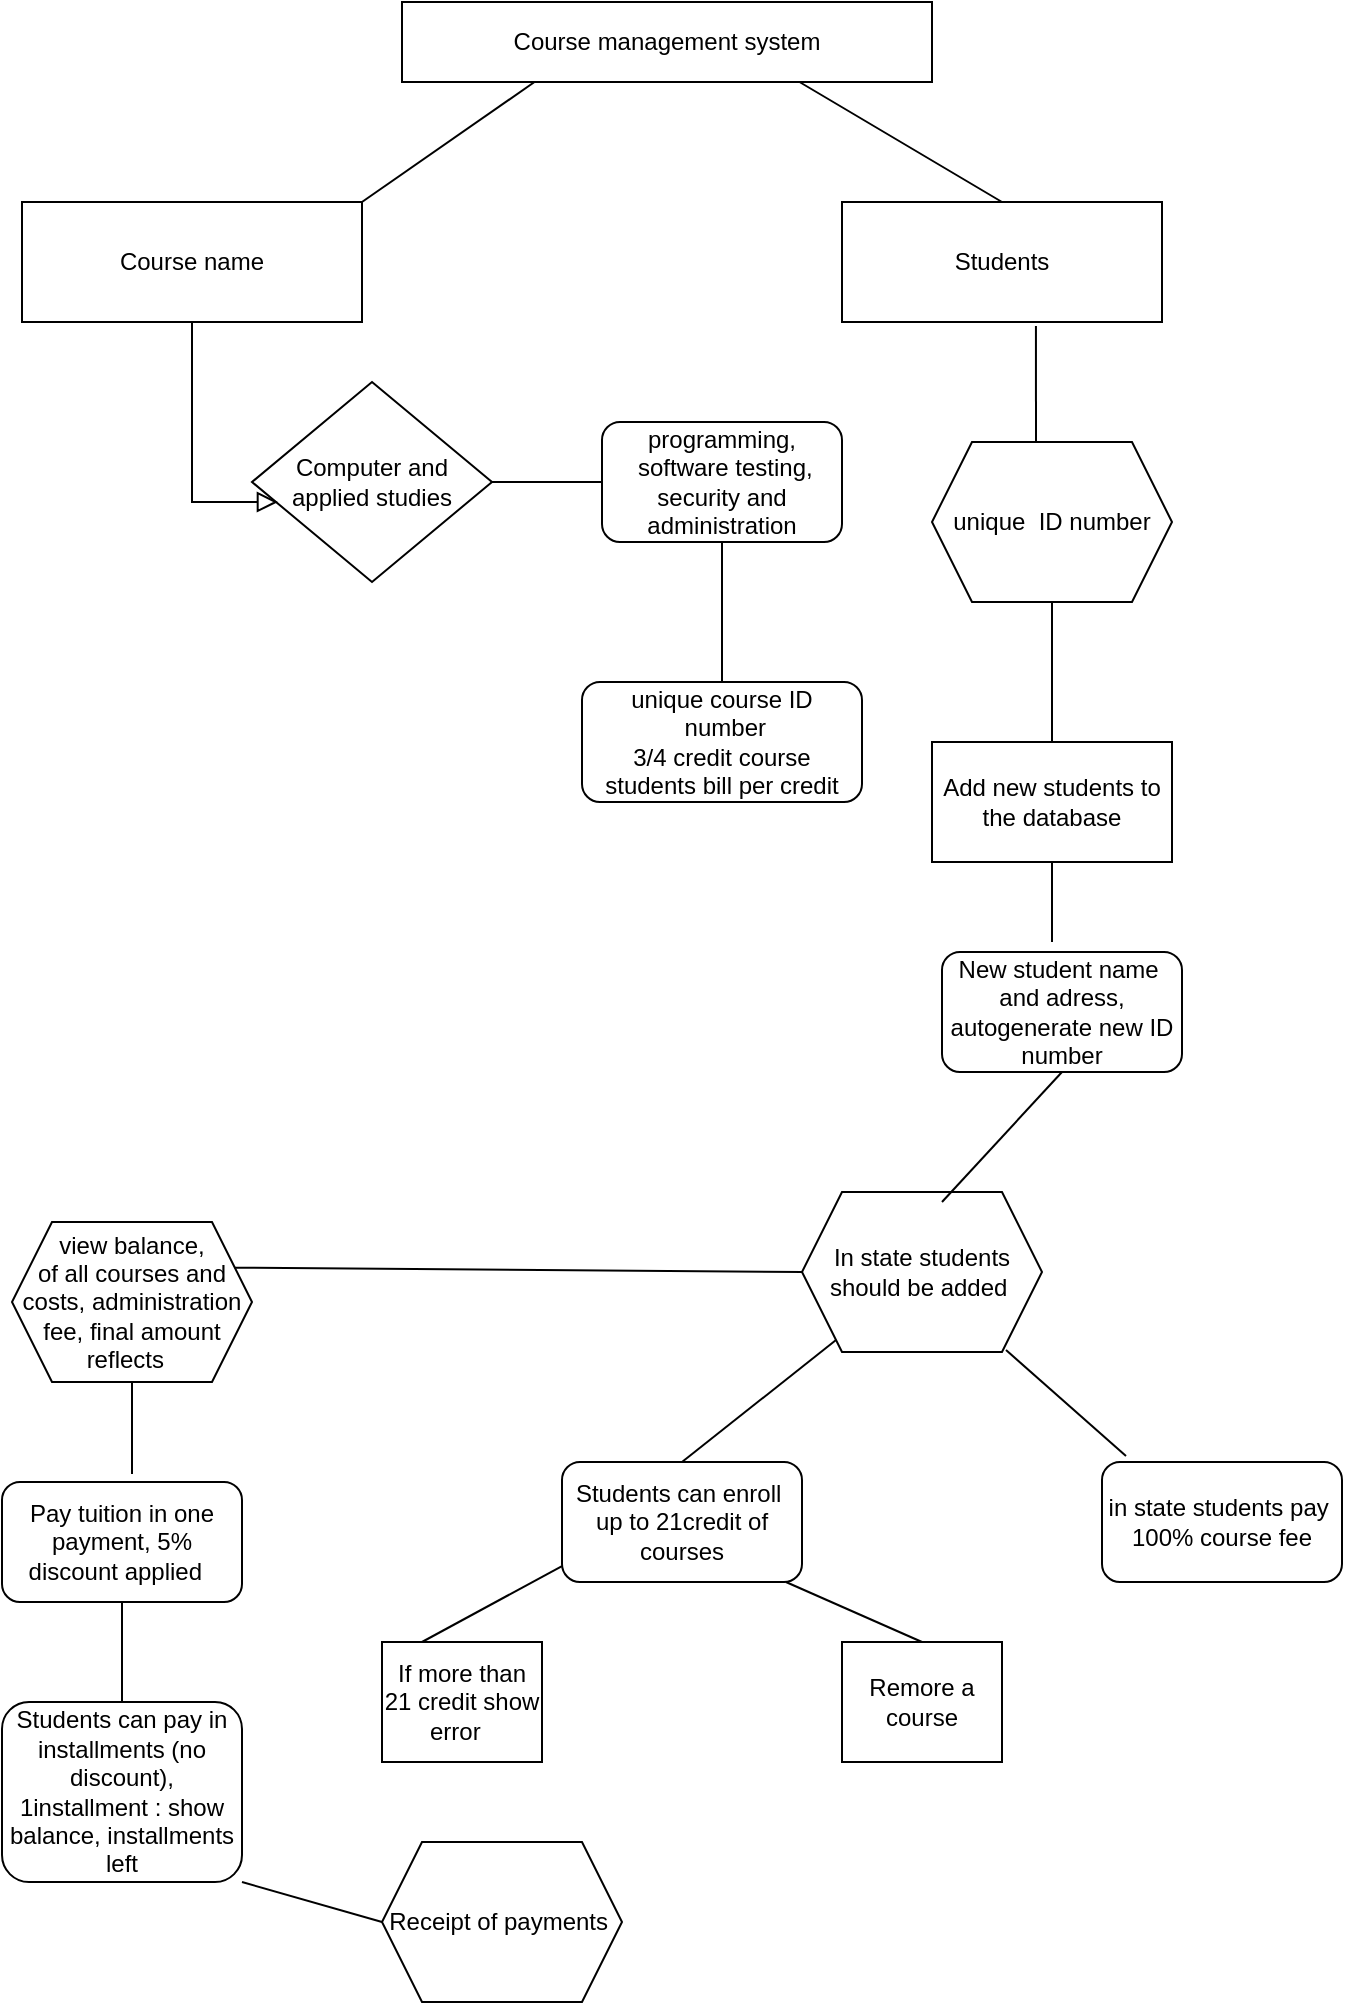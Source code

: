 <mxfile version="13.8.7" type="github">
  <diagram id="C5RBs43oDa-KdzZeNtuy" name="Page-1">
    <mxGraphModel dx="830" dy="1763" grid="1" gridSize="10" guides="1" tooltips="1" connect="1" arrows="1" fold="1" page="1" pageScale="1" pageWidth="827" pageHeight="1169" math="0" shadow="0">
      <root>
        <mxCell id="WIyWlLk6GJQsqaUBKTNV-0" />
        <mxCell id="WIyWlLk6GJQsqaUBKTNV-1" parent="WIyWlLk6GJQsqaUBKTNV-0" />
        <mxCell id="WIyWlLk6GJQsqaUBKTNV-12" value="unique course ID&lt;br&gt;&amp;nbsp;number&lt;br&gt;3/4 credit course&lt;br&gt;students bill per credit" style="rounded=1;whiteSpace=wrap;html=1;fontSize=12;glass=0;strokeWidth=1;shadow=0;" parent="WIyWlLk6GJQsqaUBKTNV-1" vertex="1">
          <mxGeometry x="320" y="250" width="140" height="60" as="geometry" />
        </mxCell>
        <mxCell id="oN4qOOFTBp7DMDAxU70g-0" value="Course management system" style="rounded=0;whiteSpace=wrap;html=1;" vertex="1" parent="WIyWlLk6GJQsqaUBKTNV-1">
          <mxGeometry x="230" y="-90" width="265" height="40" as="geometry" />
        </mxCell>
        <mxCell id="oN4qOOFTBp7DMDAxU70g-1" value="Course name" style="rounded=0;whiteSpace=wrap;html=1;" vertex="1" parent="WIyWlLk6GJQsqaUBKTNV-1">
          <mxGeometry x="40" y="10" width="170" height="60" as="geometry" />
        </mxCell>
        <mxCell id="oN4qOOFTBp7DMDAxU70g-7" value="" style="endArrow=none;html=1;exitX=1;exitY=0.5;exitDx=0;exitDy=0;entryX=0;entryY=0.5;entryDx=0;entryDy=0;" edge="1" parent="WIyWlLk6GJQsqaUBKTNV-1">
          <mxGeometry width="50" height="50" relative="1" as="geometry">
            <mxPoint x="270" y="150" as="sourcePoint" />
            <mxPoint x="330" y="150" as="targetPoint" />
          </mxGeometry>
        </mxCell>
        <mxCell id="oN4qOOFTBp7DMDAxU70g-12" value="Students" style="rounded=0;whiteSpace=wrap;html=1;" vertex="1" parent="WIyWlLk6GJQsqaUBKTNV-1">
          <mxGeometry x="450" y="10" width="160" height="60" as="geometry" />
        </mxCell>
        <mxCell id="oN4qOOFTBp7DMDAxU70g-27" value="Computer and applied studies" style="rhombus;whiteSpace=wrap;html=1;" vertex="1" parent="WIyWlLk6GJQsqaUBKTNV-1">
          <mxGeometry x="155" y="100" width="120" height="100" as="geometry" />
        </mxCell>
        <mxCell id="oN4qOOFTBp7DMDAxU70g-28" value="programming, &amp;nbsp;software testing,&lt;br&gt;security and administration" style="rounded=1;whiteSpace=wrap;html=1;" vertex="1" parent="WIyWlLk6GJQsqaUBKTNV-1">
          <mxGeometry x="330" y="120" width="120" height="60" as="geometry" />
        </mxCell>
        <mxCell id="oN4qOOFTBp7DMDAxU70g-29" value="" style="rounded=0;html=1;jettySize=auto;orthogonalLoop=1;fontSize=11;endArrow=block;endFill=0;endSize=8;strokeWidth=1;shadow=0;labelBackgroundColor=none;edgeStyle=orthogonalEdgeStyle;entryX=0.108;entryY=0.6;entryDx=0;entryDy=0;entryPerimeter=0;" edge="1" parent="WIyWlLk6GJQsqaUBKTNV-1" source="oN4qOOFTBp7DMDAxU70g-1" target="oN4qOOFTBp7DMDAxU70g-27">
          <mxGeometry relative="1" as="geometry">
            <mxPoint x="100" y="70" as="sourcePoint" />
            <mxPoint x="160" y="280" as="targetPoint" />
            <Array as="points">
              <mxPoint x="125" y="160" />
            </Array>
          </mxGeometry>
        </mxCell>
        <mxCell id="oN4qOOFTBp7DMDAxU70g-30" value="unique &amp;nbsp;ID number" style="shape=hexagon;perimeter=hexagonPerimeter2;whiteSpace=wrap;html=1;fixedSize=1;" vertex="1" parent="WIyWlLk6GJQsqaUBKTNV-1">
          <mxGeometry x="495" y="130" width="120" height="80" as="geometry" />
        </mxCell>
        <mxCell id="oN4qOOFTBp7DMDAxU70g-31" value="" style="endArrow=none;html=1;entryX=0.606;entryY=1.033;entryDx=0;entryDy=0;entryPerimeter=0;" edge="1" parent="WIyWlLk6GJQsqaUBKTNV-1" target="oN4qOOFTBp7DMDAxU70g-12">
          <mxGeometry width="50" height="50" relative="1" as="geometry">
            <mxPoint x="547" y="130" as="sourcePoint" />
            <mxPoint x="580" y="70" as="targetPoint" />
          </mxGeometry>
        </mxCell>
        <mxCell id="oN4qOOFTBp7DMDAxU70g-33" value="" style="endArrow=none;html=1;entryX=0.5;entryY=1;entryDx=0;entryDy=0;exitX=0.5;exitY=0;exitDx=0;exitDy=0;" edge="1" parent="WIyWlLk6GJQsqaUBKTNV-1" source="WIyWlLk6GJQsqaUBKTNV-12" target="oN4qOOFTBp7DMDAxU70g-28">
          <mxGeometry width="50" height="50" relative="1" as="geometry">
            <mxPoint x="360" y="240" as="sourcePoint" />
            <mxPoint x="410" y="190" as="targetPoint" />
          </mxGeometry>
        </mxCell>
        <mxCell id="oN4qOOFTBp7DMDAxU70g-35" value="" style="endArrow=none;html=1;entryX=0.5;entryY=1;entryDx=0;entryDy=0;" edge="1" parent="WIyWlLk6GJQsqaUBKTNV-1" source="oN4qOOFTBp7DMDAxU70g-36" target="oN4qOOFTBp7DMDAxU70g-30">
          <mxGeometry width="50" height="50" relative="1" as="geometry">
            <mxPoint x="555" y="270" as="sourcePoint" />
            <mxPoint x="650" y="260" as="targetPoint" />
          </mxGeometry>
        </mxCell>
        <mxCell id="oN4qOOFTBp7DMDAxU70g-36" value="Add new students to the database" style="rounded=0;whiteSpace=wrap;html=1;" vertex="1" parent="WIyWlLk6GJQsqaUBKTNV-1">
          <mxGeometry x="495" y="280" width="120" height="60" as="geometry" />
        </mxCell>
        <mxCell id="oN4qOOFTBp7DMDAxU70g-40" value="New student name&amp;nbsp;&lt;br&gt;and adress,&lt;br&gt;autogenerate new ID number" style="rounded=1;whiteSpace=wrap;html=1;" vertex="1" parent="WIyWlLk6GJQsqaUBKTNV-1">
          <mxGeometry x="500" y="385" width="120" height="60" as="geometry" />
        </mxCell>
        <mxCell id="oN4qOOFTBp7DMDAxU70g-41" value="" style="endArrow=none;html=1;entryX=0.5;entryY=1;entryDx=0;entryDy=0;" edge="1" parent="WIyWlLk6GJQsqaUBKTNV-1" target="oN4qOOFTBp7DMDAxU70g-36">
          <mxGeometry width="50" height="50" relative="1" as="geometry">
            <mxPoint x="555" y="380" as="sourcePoint" />
            <mxPoint x="580" y="340" as="targetPoint" />
          </mxGeometry>
        </mxCell>
        <mxCell id="oN4qOOFTBp7DMDAxU70g-42" value="In state students&lt;br&gt;should be added&amp;nbsp;" style="shape=hexagon;perimeter=hexagonPerimeter2;whiteSpace=wrap;html=1;fixedSize=1;" vertex="1" parent="WIyWlLk6GJQsqaUBKTNV-1">
          <mxGeometry x="430" y="505" width="120" height="80" as="geometry" />
        </mxCell>
        <mxCell id="oN4qOOFTBp7DMDAxU70g-44" value="" style="endArrow=none;html=1;entryX=0.5;entryY=1;entryDx=0;entryDy=0;" edge="1" parent="WIyWlLk6GJQsqaUBKTNV-1" target="oN4qOOFTBp7DMDAxU70g-40">
          <mxGeometry width="50" height="50" relative="1" as="geometry">
            <mxPoint x="500" y="510" as="sourcePoint" />
            <mxPoint x="550" y="460" as="targetPoint" />
          </mxGeometry>
        </mxCell>
        <mxCell id="oN4qOOFTBp7DMDAxU70g-45" value="Students can enroll&amp;nbsp;&lt;br&gt;up to 21credit of courses" style="rounded=1;whiteSpace=wrap;html=1;" vertex="1" parent="WIyWlLk6GJQsqaUBKTNV-1">
          <mxGeometry x="310" y="640" width="120" height="60" as="geometry" />
        </mxCell>
        <mxCell id="oN4qOOFTBp7DMDAxU70g-46" value="in state students pay&amp;nbsp;&lt;br&gt;100% course fee" style="rounded=1;whiteSpace=wrap;html=1;" vertex="1" parent="WIyWlLk6GJQsqaUBKTNV-1">
          <mxGeometry x="580" y="640" width="120" height="60" as="geometry" />
        </mxCell>
        <mxCell id="oN4qOOFTBp7DMDAxU70g-49" value="" style="endArrow=none;html=1;" edge="1" parent="WIyWlLk6GJQsqaUBKTNV-1" target="oN4qOOFTBp7DMDAxU70g-42">
          <mxGeometry width="50" height="50" relative="1" as="geometry">
            <mxPoint x="370" y="640" as="sourcePoint" />
            <mxPoint x="420" y="590" as="targetPoint" />
          </mxGeometry>
        </mxCell>
        <mxCell id="oN4qOOFTBp7DMDAxU70g-50" value="" style="endArrow=none;html=1;entryX=0.85;entryY=0.988;entryDx=0;entryDy=0;entryPerimeter=0;exitX=0.1;exitY=-0.05;exitDx=0;exitDy=0;exitPerimeter=0;" edge="1" parent="WIyWlLk6GJQsqaUBKTNV-1" source="oN4qOOFTBp7DMDAxU70g-46" target="oN4qOOFTBp7DMDAxU70g-42">
          <mxGeometry width="50" height="50" relative="1" as="geometry">
            <mxPoint x="560" y="630" as="sourcePoint" />
            <mxPoint x="610" y="580" as="targetPoint" />
          </mxGeometry>
        </mxCell>
        <mxCell id="oN4qOOFTBp7DMDAxU70g-51" value="If more than 21 credit show error &amp;nbsp;" style="rounded=0;whiteSpace=wrap;html=1;" vertex="1" parent="WIyWlLk6GJQsqaUBKTNV-1">
          <mxGeometry x="220" y="730" width="80" height="60" as="geometry" />
        </mxCell>
        <mxCell id="oN4qOOFTBp7DMDAxU70g-52" value="Remore a course" style="rounded=0;whiteSpace=wrap;html=1;" vertex="1" parent="WIyWlLk6GJQsqaUBKTNV-1">
          <mxGeometry x="450" y="730" width="80" height="60" as="geometry" />
        </mxCell>
        <mxCell id="oN4qOOFTBp7DMDAxU70g-54" value="" style="endArrow=none;html=1;entryX=0;entryY=0.867;entryDx=0;entryDy=0;entryPerimeter=0;" edge="1" parent="WIyWlLk6GJQsqaUBKTNV-1" target="oN4qOOFTBp7DMDAxU70g-45">
          <mxGeometry width="50" height="50" relative="1" as="geometry">
            <mxPoint x="240" y="730" as="sourcePoint" />
            <mxPoint x="300" y="690" as="targetPoint" />
          </mxGeometry>
        </mxCell>
        <mxCell id="oN4qOOFTBp7DMDAxU70g-56" value="view balance,&lt;br&gt;of all courses and costs, administration fee, final amount reflects &amp;nbsp;" style="shape=hexagon;perimeter=hexagonPerimeter2;whiteSpace=wrap;html=1;fixedSize=1;" vertex="1" parent="WIyWlLk6GJQsqaUBKTNV-1">
          <mxGeometry x="35" y="520" width="120" height="80" as="geometry" />
        </mxCell>
        <mxCell id="oN4qOOFTBp7DMDAxU70g-57" value="" style="endArrow=none;html=1;exitX=1;exitY=0.25;exitDx=0;exitDy=0;entryX=0;entryY=0.5;entryDx=0;entryDy=0;" edge="1" parent="WIyWlLk6GJQsqaUBKTNV-1" source="oN4qOOFTBp7DMDAxU70g-56" target="oN4qOOFTBp7DMDAxU70g-42">
          <mxGeometry width="50" height="50" relative="1" as="geometry">
            <mxPoint x="230" y="590" as="sourcePoint" />
            <mxPoint x="280" y="540" as="targetPoint" />
          </mxGeometry>
        </mxCell>
        <mxCell id="oN4qOOFTBp7DMDAxU70g-58" value="Pay tuition in one payment, 5% discount applied &amp;nbsp;" style="rounded=1;whiteSpace=wrap;html=1;" vertex="1" parent="WIyWlLk6GJQsqaUBKTNV-1">
          <mxGeometry x="30" y="650" width="120" height="60" as="geometry" />
        </mxCell>
        <mxCell id="oN4qOOFTBp7DMDAxU70g-60" value="" style="endArrow=none;html=1;entryX=0.5;entryY=1;entryDx=0;entryDy=0;" edge="1" parent="WIyWlLk6GJQsqaUBKTNV-1" target="oN4qOOFTBp7DMDAxU70g-56">
          <mxGeometry width="50" height="50" relative="1" as="geometry">
            <mxPoint x="95" y="646" as="sourcePoint" />
            <mxPoint x="120" y="600" as="targetPoint" />
          </mxGeometry>
        </mxCell>
        <mxCell id="oN4qOOFTBp7DMDAxU70g-61" value="Students can pay in installments (no discount),&lt;br&gt;1installment : show balance, installments left" style="rounded=1;whiteSpace=wrap;html=1;" vertex="1" parent="WIyWlLk6GJQsqaUBKTNV-1">
          <mxGeometry x="30" y="760" width="120" height="90" as="geometry" />
        </mxCell>
        <mxCell id="oN4qOOFTBp7DMDAxU70g-62" value="" style="endArrow=none;html=1;entryX=0.5;entryY=1;entryDx=0;entryDy=0;exitX=0.5;exitY=0;exitDx=0;exitDy=0;" edge="1" parent="WIyWlLk6GJQsqaUBKTNV-1" source="oN4qOOFTBp7DMDAxU70g-61" target="oN4qOOFTBp7DMDAxU70g-58">
          <mxGeometry width="50" height="50" relative="1" as="geometry">
            <mxPoint x="60" y="760" as="sourcePoint" />
            <mxPoint x="110" y="710" as="targetPoint" />
          </mxGeometry>
        </mxCell>
        <mxCell id="oN4qOOFTBp7DMDAxU70g-63" value="Receipt of payments&amp;nbsp;" style="shape=hexagon;perimeter=hexagonPerimeter2;whiteSpace=wrap;html=1;fixedSize=1;" vertex="1" parent="WIyWlLk6GJQsqaUBKTNV-1">
          <mxGeometry x="220" y="830" width="120" height="80" as="geometry" />
        </mxCell>
        <mxCell id="oN4qOOFTBp7DMDAxU70g-65" value="" style="endArrow=none;html=1;exitX=1;exitY=1;exitDx=0;exitDy=0;entryX=0;entryY=0.5;entryDx=0;entryDy=0;" edge="1" parent="WIyWlLk6GJQsqaUBKTNV-1" source="oN4qOOFTBp7DMDAxU70g-61" target="oN4qOOFTBp7DMDAxU70g-63">
          <mxGeometry width="50" height="50" relative="1" as="geometry">
            <mxPoint x="160" y="880" as="sourcePoint" />
            <mxPoint x="210" y="830" as="targetPoint" />
          </mxGeometry>
        </mxCell>
        <mxCell id="oN4qOOFTBp7DMDAxU70g-66" value="" style="endArrow=none;html=1;exitX=1;exitY=0;exitDx=0;exitDy=0;entryX=0.25;entryY=1;entryDx=0;entryDy=0;" edge="1" parent="WIyWlLk6GJQsqaUBKTNV-1" source="oN4qOOFTBp7DMDAxU70g-1" target="oN4qOOFTBp7DMDAxU70g-0">
          <mxGeometry width="50" height="50" relative="1" as="geometry">
            <mxPoint x="230" y="10" as="sourcePoint" />
            <mxPoint x="280" y="-40" as="targetPoint" />
          </mxGeometry>
        </mxCell>
        <mxCell id="oN4qOOFTBp7DMDAxU70g-67" value="" style="endArrow=none;html=1;entryX=0.75;entryY=1;entryDx=0;entryDy=0;exitX=0.5;exitY=0;exitDx=0;exitDy=0;" edge="1" parent="WIyWlLk6GJQsqaUBKTNV-1" source="oN4qOOFTBp7DMDAxU70g-12" target="oN4qOOFTBp7DMDAxU70g-0">
          <mxGeometry width="50" height="50" relative="1" as="geometry">
            <mxPoint x="450" y="10" as="sourcePoint" />
            <mxPoint x="420" y="-40" as="targetPoint" />
          </mxGeometry>
        </mxCell>
        <mxCell id="oN4qOOFTBp7DMDAxU70g-68" value="" style="endArrow=none;html=1;exitX=0.933;exitY=1;exitDx=0;exitDy=0;entryX=0.5;entryY=0;entryDx=0;entryDy=0;exitPerimeter=0;" edge="1" parent="WIyWlLk6GJQsqaUBKTNV-1" source="oN4qOOFTBp7DMDAxU70g-45" target="oN4qOOFTBp7DMDAxU70g-52">
          <mxGeometry width="50" height="50" relative="1" as="geometry">
            <mxPoint x="450" y="730" as="sourcePoint" />
            <mxPoint x="500" y="680" as="targetPoint" />
          </mxGeometry>
        </mxCell>
      </root>
    </mxGraphModel>
  </diagram>
</mxfile>
